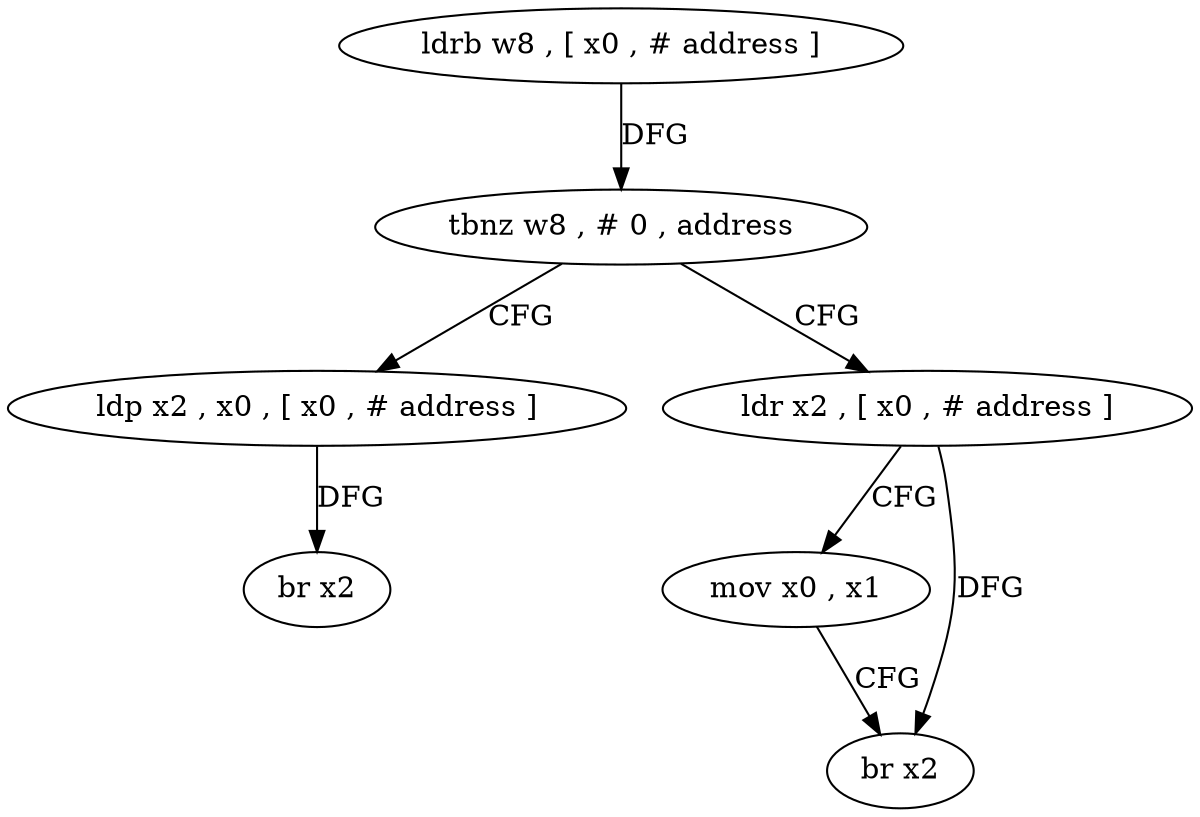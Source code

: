digraph "func" {
"4259972" [label = "ldrb w8 , [ x0 , # address ]" ]
"4259976" [label = "tbnz w8 , # 0 , address" ]
"4259992" [label = "ldp x2 , x0 , [ x0 , # address ]" ]
"4259980" [label = "ldr x2 , [ x0 , # address ]" ]
"4259996" [label = "br x2" ]
"4259984" [label = "mov x0 , x1" ]
"4259988" [label = "br x2" ]
"4259972" -> "4259976" [ label = "DFG" ]
"4259976" -> "4259992" [ label = "CFG" ]
"4259976" -> "4259980" [ label = "CFG" ]
"4259992" -> "4259996" [ label = "DFG" ]
"4259980" -> "4259984" [ label = "CFG" ]
"4259980" -> "4259988" [ label = "DFG" ]
"4259984" -> "4259988" [ label = "CFG" ]
}
